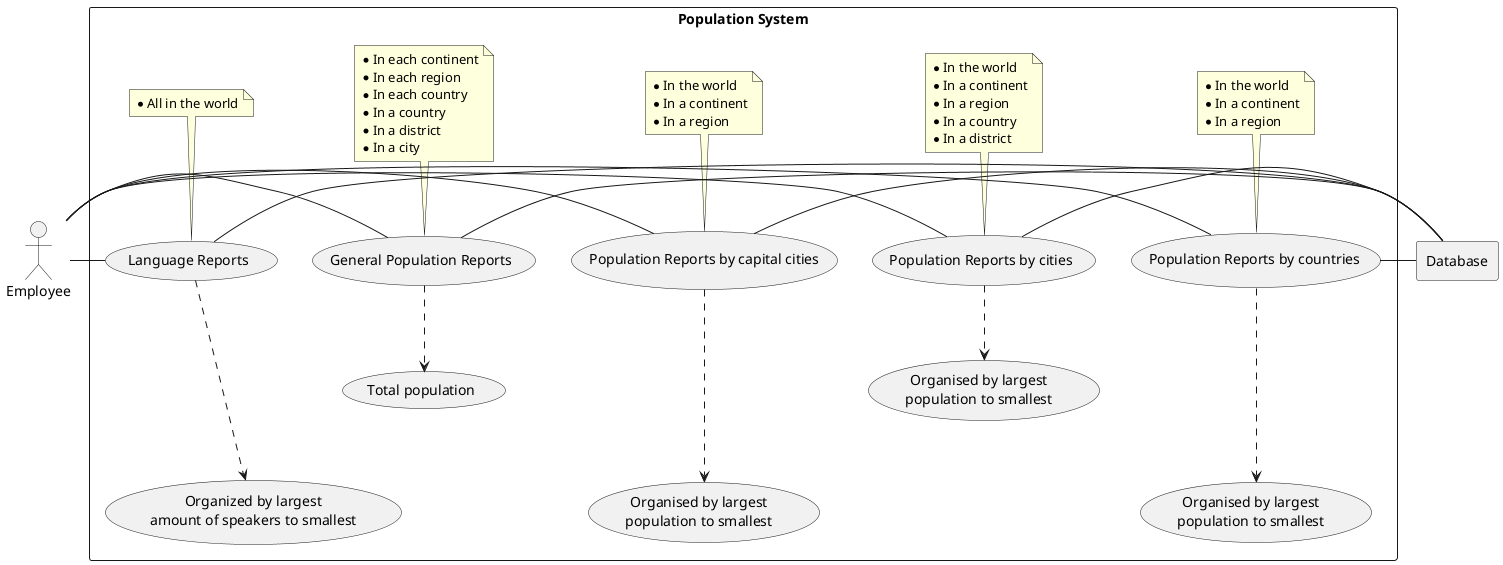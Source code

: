 @startuml

actor Employee as "Employee"

rectangle Database

rectangle "Population System" {

    /'User story 1-3'/
    usecase UC1 as "Population Reports by countries"
            note top
              * In the world
              * In a continent
              * In a region
            end note

     usecase UC1_a as "Organised by largest
        population to smallest"

          Employee - UC1
          UC1 - Database
          UC1 ...> UC1_a

     /'User story 4-8'/
     usecase UC4 as "Population Reports by cities"
            note top
              * In the world
              * In a continent
              * In a region
              * In a country
              * In a district
            end note

     usecase UC4_a as "Organised by largest
        population to smallest"

          Employee - UC4
          UC4 - Database
          UC4 ..> UC4_a

    /'User story 9-11'/
     usecase UC9 as "Population Reports by capital cities"
            note top
              * In the world
              * In a continent
              * In a region
            end note

     usecase UC9_a as "Organised by largest
        population to smallest"

          Employee - UC9
          UC9 - Database
          UC9 ...> UC9_a

     /'User story 12-20'/
     usecase UC12 as "General Population Reports"
            note top
              * In each continent
              * In each region
              * In each country
              * In a country
              * In a district
              * In a city
            end note

     usecase UC12_a as "Total population"

             Employee - UC12
             UC12 - Database
             UC12 ..> UC12_a

     /'User story 21'/
     usecase UC21 as "Language Reports"

             note top
             * All in the world
             end note

     usecase UC21_a as "Organized by largest
                 amount of speakers to smallest"

             Employee - UC21
             UC21 - Database
             UC21 ...> UC21_a 
}
@enduml